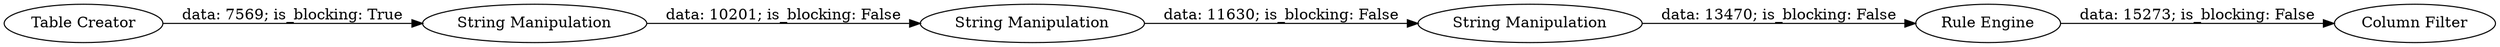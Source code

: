 digraph {
	"1404843404871891467_10" [label="Column Filter"]
	"1404843404871891467_9" [label="String Manipulation"]
	"1404843404871891467_4" [label="String Manipulation"]
	"1404843404871891467_1" [label="Table Creator"]
	"1404843404871891467_6" [label="Rule Engine"]
	"1404843404871891467_8" [label="String Manipulation"]
	"1404843404871891467_4" -> "1404843404871891467_8" [label="data: 10201; is_blocking: False"]
	"1404843404871891467_6" -> "1404843404871891467_10" [label="data: 15273; is_blocking: False"]
	"1404843404871891467_1" -> "1404843404871891467_4" [label="data: 7569; is_blocking: True"]
	"1404843404871891467_9" -> "1404843404871891467_6" [label="data: 13470; is_blocking: False"]
	"1404843404871891467_8" -> "1404843404871891467_9" [label="data: 11630; is_blocking: False"]
	rankdir=LR
}
